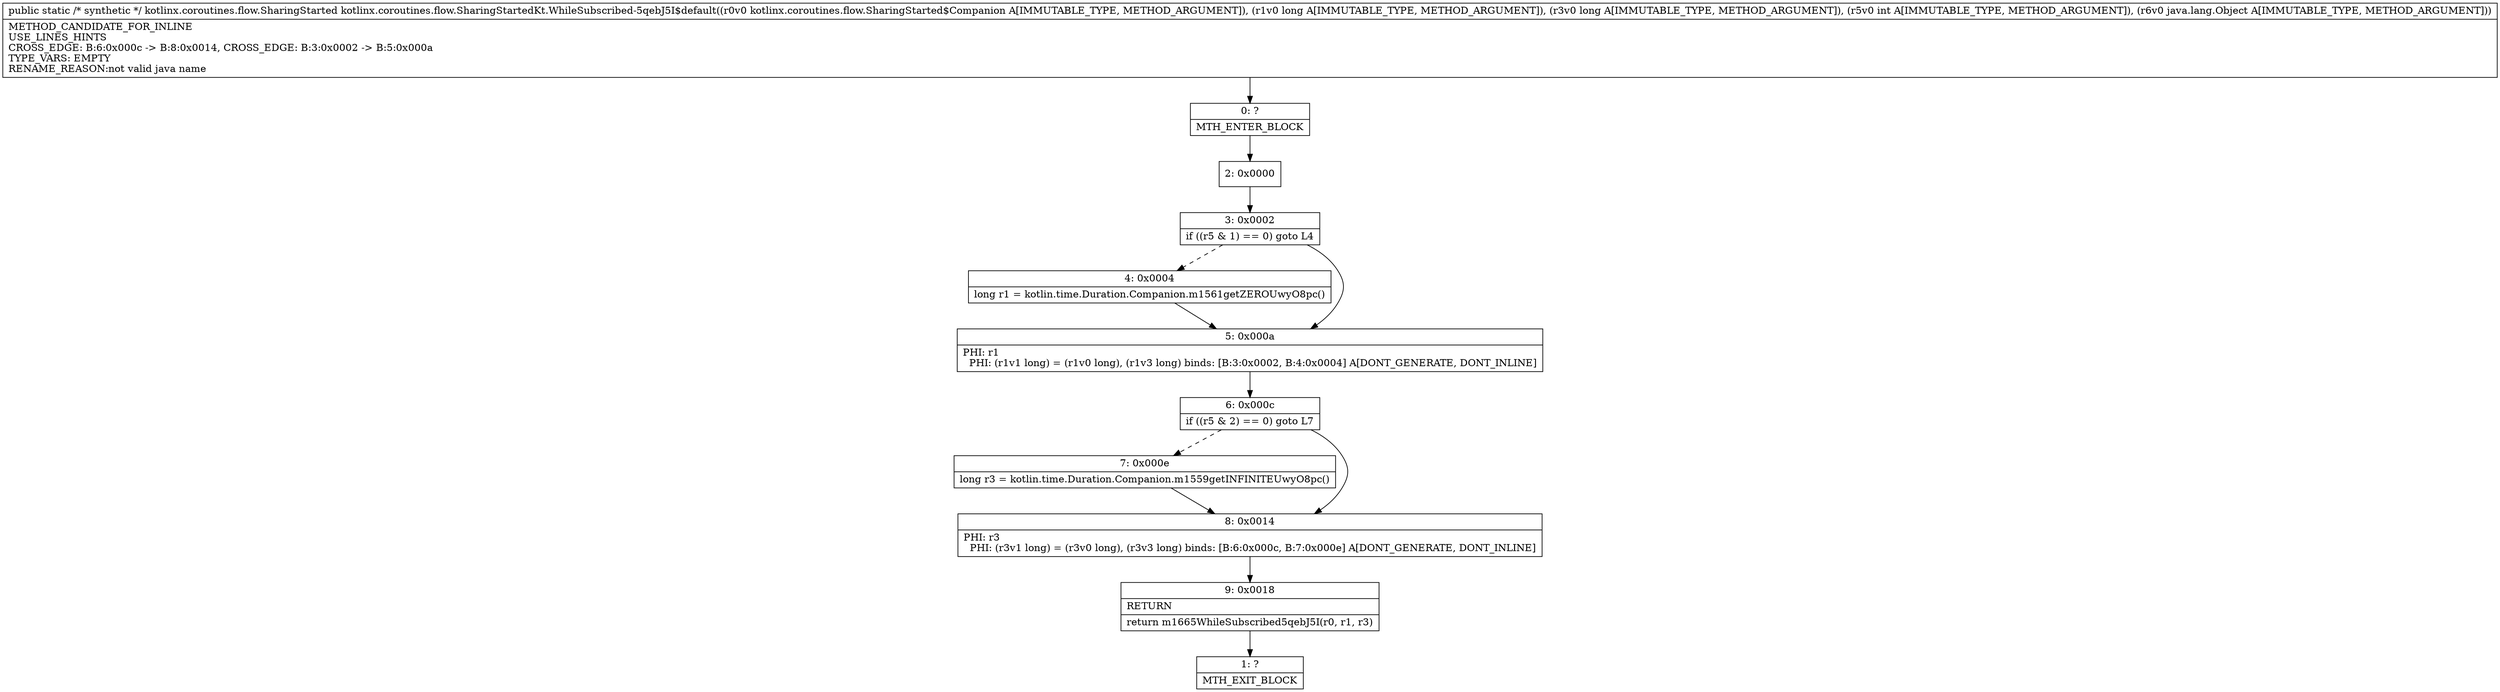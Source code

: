digraph "CFG forkotlinx.coroutines.flow.SharingStartedKt.WhileSubscribed\-5qebJ5I$default(Lkotlinx\/coroutines\/flow\/SharingStarted$Companion;JJILjava\/lang\/Object;)Lkotlinx\/coroutines\/flow\/SharingStarted;" {
Node_0 [shape=record,label="{0\:\ ?|MTH_ENTER_BLOCK\l}"];
Node_2 [shape=record,label="{2\:\ 0x0000}"];
Node_3 [shape=record,label="{3\:\ 0x0002|if ((r5 & 1) == 0) goto L4\l}"];
Node_4 [shape=record,label="{4\:\ 0x0004|long r1 = kotlin.time.Duration.Companion.m1561getZEROUwyO8pc()\l}"];
Node_5 [shape=record,label="{5\:\ 0x000a|PHI: r1 \l  PHI: (r1v1 long) = (r1v0 long), (r1v3 long) binds: [B:3:0x0002, B:4:0x0004] A[DONT_GENERATE, DONT_INLINE]\l}"];
Node_6 [shape=record,label="{6\:\ 0x000c|if ((r5 & 2) == 0) goto L7\l}"];
Node_7 [shape=record,label="{7\:\ 0x000e|long r3 = kotlin.time.Duration.Companion.m1559getINFINITEUwyO8pc()\l}"];
Node_8 [shape=record,label="{8\:\ 0x0014|PHI: r3 \l  PHI: (r3v1 long) = (r3v0 long), (r3v3 long) binds: [B:6:0x000c, B:7:0x000e] A[DONT_GENERATE, DONT_INLINE]\l}"];
Node_9 [shape=record,label="{9\:\ 0x0018|RETURN\l|return m1665WhileSubscribed5qebJ5I(r0, r1, r3)\l}"];
Node_1 [shape=record,label="{1\:\ ?|MTH_EXIT_BLOCK\l}"];
MethodNode[shape=record,label="{public static \/* synthetic *\/ kotlinx.coroutines.flow.SharingStarted kotlinx.coroutines.flow.SharingStartedKt.WhileSubscribed\-5qebJ5I$default((r0v0 kotlinx.coroutines.flow.SharingStarted$Companion A[IMMUTABLE_TYPE, METHOD_ARGUMENT]), (r1v0 long A[IMMUTABLE_TYPE, METHOD_ARGUMENT]), (r3v0 long A[IMMUTABLE_TYPE, METHOD_ARGUMENT]), (r5v0 int A[IMMUTABLE_TYPE, METHOD_ARGUMENT]), (r6v0 java.lang.Object A[IMMUTABLE_TYPE, METHOD_ARGUMENT]))  | METHOD_CANDIDATE_FOR_INLINE\lUSE_LINES_HINTS\lCROSS_EDGE: B:6:0x000c \-\> B:8:0x0014, CROSS_EDGE: B:3:0x0002 \-\> B:5:0x000a\lTYPE_VARS: EMPTY\lRENAME_REASON:not valid java name\l}"];
MethodNode -> Node_0;Node_0 -> Node_2;
Node_2 -> Node_3;
Node_3 -> Node_4[style=dashed];
Node_3 -> Node_5;
Node_4 -> Node_5;
Node_5 -> Node_6;
Node_6 -> Node_7[style=dashed];
Node_6 -> Node_8;
Node_7 -> Node_8;
Node_8 -> Node_9;
Node_9 -> Node_1;
}

